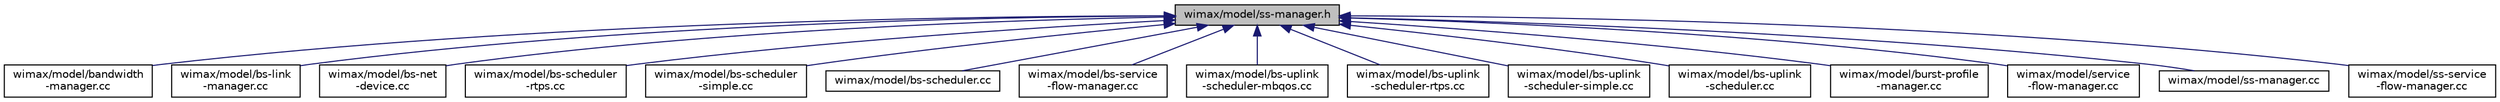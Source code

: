 digraph "wimax/model/ss-manager.h"
{
  edge [fontname="Helvetica",fontsize="10",labelfontname="Helvetica",labelfontsize="10"];
  node [fontname="Helvetica",fontsize="10",shape=record];
  Node1 [label="wimax/model/ss-manager.h",height=0.2,width=0.4,color="black", fillcolor="grey75", style="filled", fontcolor="black"];
  Node1 -> Node2 [dir="back",color="midnightblue",fontsize="10",style="solid"];
  Node2 [label="wimax/model/bandwidth\l-manager.cc",height=0.2,width=0.4,color="black", fillcolor="white", style="filled",URL="$d9/daf/bandwidth-manager_8cc.html"];
  Node1 -> Node3 [dir="back",color="midnightblue",fontsize="10",style="solid"];
  Node3 [label="wimax/model/bs-link\l-manager.cc",height=0.2,width=0.4,color="black", fillcolor="white", style="filled",URL="$d8/d41/bs-link-manager_8cc.html"];
  Node1 -> Node4 [dir="back",color="midnightblue",fontsize="10",style="solid"];
  Node4 [label="wimax/model/bs-net\l-device.cc",height=0.2,width=0.4,color="black", fillcolor="white", style="filled",URL="$d9/dbf/bs-net-device_8cc.html"];
  Node1 -> Node5 [dir="back",color="midnightblue",fontsize="10",style="solid"];
  Node5 [label="wimax/model/bs-scheduler\l-rtps.cc",height=0.2,width=0.4,color="black", fillcolor="white", style="filled",URL="$d1/dc8/bs-scheduler-rtps_8cc.html"];
  Node1 -> Node6 [dir="back",color="midnightblue",fontsize="10",style="solid"];
  Node6 [label="wimax/model/bs-scheduler\l-simple.cc",height=0.2,width=0.4,color="black", fillcolor="white", style="filled",URL="$d2/dc3/bs-scheduler-simple_8cc.html"];
  Node1 -> Node7 [dir="back",color="midnightblue",fontsize="10",style="solid"];
  Node7 [label="wimax/model/bs-scheduler.cc",height=0.2,width=0.4,color="black", fillcolor="white", style="filled",URL="$d3/d62/bs-scheduler_8cc.html"];
  Node1 -> Node8 [dir="back",color="midnightblue",fontsize="10",style="solid"];
  Node8 [label="wimax/model/bs-service\l-flow-manager.cc",height=0.2,width=0.4,color="black", fillcolor="white", style="filled",URL="$d8/dfd/bs-service-flow-manager_8cc.html"];
  Node1 -> Node9 [dir="back",color="midnightblue",fontsize="10",style="solid"];
  Node9 [label="wimax/model/bs-uplink\l-scheduler-mbqos.cc",height=0.2,width=0.4,color="black", fillcolor="white", style="filled",URL="$d4/d56/bs-uplink-scheduler-mbqos_8cc.html"];
  Node1 -> Node10 [dir="back",color="midnightblue",fontsize="10",style="solid"];
  Node10 [label="wimax/model/bs-uplink\l-scheduler-rtps.cc",height=0.2,width=0.4,color="black", fillcolor="white", style="filled",URL="$d7/ded/bs-uplink-scheduler-rtps_8cc.html"];
  Node1 -> Node11 [dir="back",color="midnightblue",fontsize="10",style="solid"];
  Node11 [label="wimax/model/bs-uplink\l-scheduler-simple.cc",height=0.2,width=0.4,color="black", fillcolor="white", style="filled",URL="$df/de0/bs-uplink-scheduler-simple_8cc.html"];
  Node1 -> Node12 [dir="back",color="midnightblue",fontsize="10",style="solid"];
  Node12 [label="wimax/model/bs-uplink\l-scheduler.cc",height=0.2,width=0.4,color="black", fillcolor="white", style="filled",URL="$db/d9f/bs-uplink-scheduler_8cc.html"];
  Node1 -> Node13 [dir="back",color="midnightblue",fontsize="10",style="solid"];
  Node13 [label="wimax/model/burst-profile\l-manager.cc",height=0.2,width=0.4,color="black", fillcolor="white", style="filled",URL="$d4/d58/burst-profile-manager_8cc.html"];
  Node1 -> Node14 [dir="back",color="midnightblue",fontsize="10",style="solid"];
  Node14 [label="wimax/model/service\l-flow-manager.cc",height=0.2,width=0.4,color="black", fillcolor="white", style="filled",URL="$de/d69/service-flow-manager_8cc.html"];
  Node1 -> Node15 [dir="back",color="midnightblue",fontsize="10",style="solid"];
  Node15 [label="wimax/model/ss-manager.cc",height=0.2,width=0.4,color="black", fillcolor="white", style="filled",URL="$d3/d03/ss-manager_8cc.html"];
  Node1 -> Node16 [dir="back",color="midnightblue",fontsize="10",style="solid"];
  Node16 [label="wimax/model/ss-service\l-flow-manager.cc",height=0.2,width=0.4,color="black", fillcolor="white", style="filled",URL="$d6/d2c/ss-service-flow-manager_8cc.html"];
}
